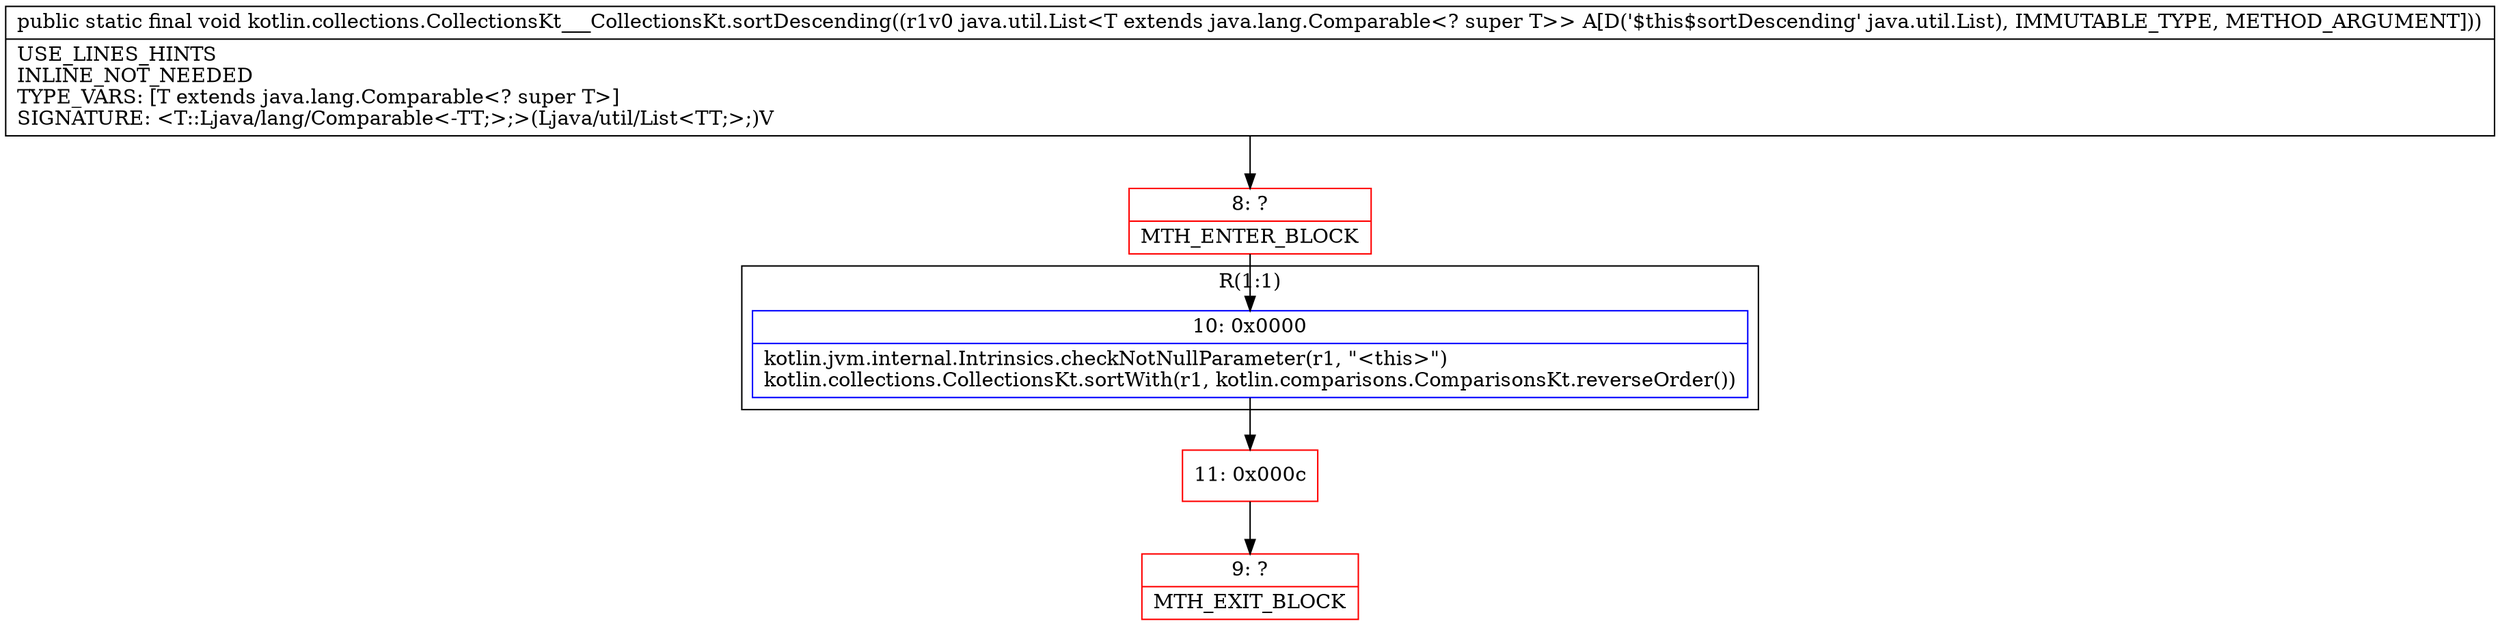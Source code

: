 digraph "CFG forkotlin.collections.CollectionsKt___CollectionsKt.sortDescending(Ljava\/util\/List;)V" {
subgraph cluster_Region_1369204446 {
label = "R(1:1)";
node [shape=record,color=blue];
Node_10 [shape=record,label="{10\:\ 0x0000|kotlin.jvm.internal.Intrinsics.checkNotNullParameter(r1, \"\<this\>\")\lkotlin.collections.CollectionsKt.sortWith(r1, kotlin.comparisons.ComparisonsKt.reverseOrder())\l}"];
}
Node_8 [shape=record,color=red,label="{8\:\ ?|MTH_ENTER_BLOCK\l}"];
Node_11 [shape=record,color=red,label="{11\:\ 0x000c}"];
Node_9 [shape=record,color=red,label="{9\:\ ?|MTH_EXIT_BLOCK\l}"];
MethodNode[shape=record,label="{public static final void kotlin.collections.CollectionsKt___CollectionsKt.sortDescending((r1v0 java.util.List\<T extends java.lang.Comparable\<? super T\>\> A[D('$this$sortDescending' java.util.List), IMMUTABLE_TYPE, METHOD_ARGUMENT]))  | USE_LINES_HINTS\lINLINE_NOT_NEEDED\lTYPE_VARS: [T extends java.lang.Comparable\<? super T\>]\lSIGNATURE: \<T::Ljava\/lang\/Comparable\<\-TT;\>;\>(Ljava\/util\/List\<TT;\>;)V\l}"];
MethodNode -> Node_8;Node_10 -> Node_11;
Node_8 -> Node_10;
Node_11 -> Node_9;
}

